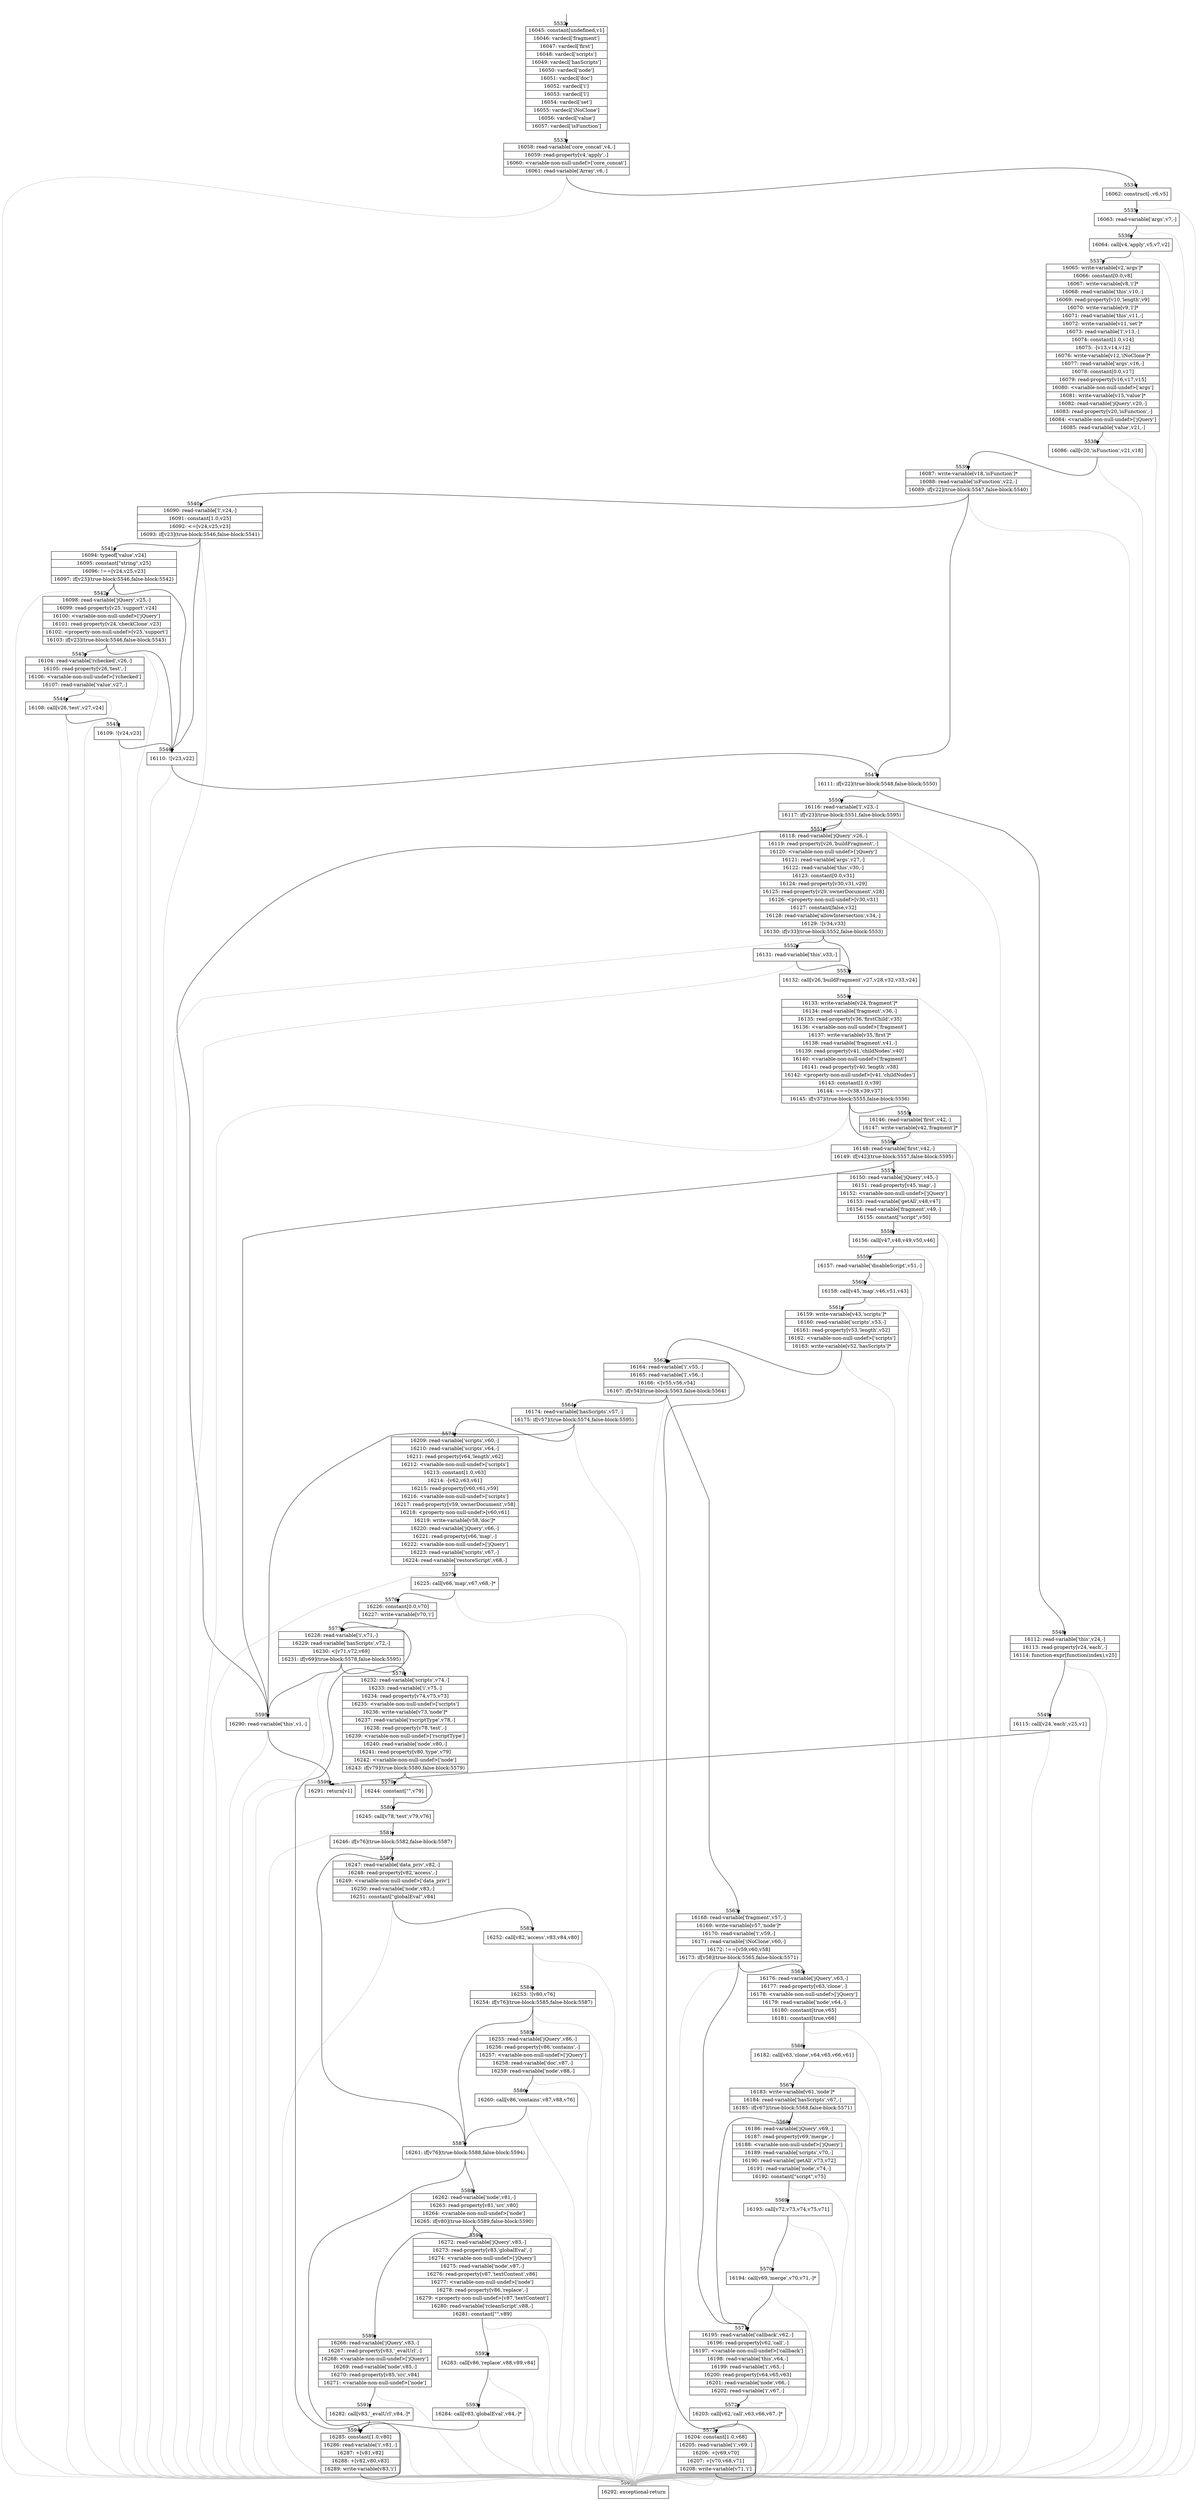 digraph {
rankdir="TD"
BB_entry367[shape=none,label=""];
BB_entry367 -> BB5532 [tailport=s, headport=n, headlabel="    5532"]
BB5532 [shape=record label="{16045: constant[undefined,v1]|16046: vardecl['fragment']|16047: vardecl['first']|16048: vardecl['scripts']|16049: vardecl['hasScripts']|16050: vardecl['node']|16051: vardecl['doc']|16052: vardecl['i']|16053: vardecl['l']|16054: vardecl['set']|16055: vardecl['iNoClone']|16056: vardecl['value']|16057: vardecl['isFunction']}" ] 
BB5532 -> BB5533 [tailport=s, headport=n, headlabel="      5533"]
BB5533 [shape=record label="{16058: read-variable['core_concat',v4,-]|16059: read-property[v4,'apply',-]|16060: \<variable-non-null-undef\>['core_concat']|16061: read-variable['Array',v6,-]}" ] 
BB5533 -> BB5534 [tailport=s, headport=n, headlabel="      5534"]
BB5533 -> BB5597 [tailport=s, headport=n, color=gray, headlabel="      5597"]
BB5534 [shape=record label="{16062: construct[-,v6,v5]}" ] 
BB5534 -> BB5535 [tailport=s, headport=n, headlabel="      5535"]
BB5534 -> BB5597 [tailport=s, headport=n, color=gray]
BB5535 [shape=record label="{16063: read-variable['args',v7,-]}" ] 
BB5535 -> BB5536 [tailport=s, headport=n, headlabel="      5536"]
BB5535 -> BB5597 [tailport=s, headport=n, color=gray]
BB5536 [shape=record label="{16064: call[v4,'apply',v5,v7,v2]}" ] 
BB5536 -> BB5537 [tailport=s, headport=n, headlabel="      5537"]
BB5536 -> BB5597 [tailport=s, headport=n, color=gray]
BB5537 [shape=record label="{16065: write-variable[v2,'args']*|16066: constant[0.0,v8]|16067: write-variable[v8,'i']*|16068: read-variable['this',v10,-]|16069: read-property[v10,'length',v9]|16070: write-variable[v9,'l']*|16071: read-variable['this',v11,-]|16072: write-variable[v11,'set']*|16073: read-variable['l',v13,-]|16074: constant[1.0,v14]|16075: -[v13,v14,v12]|16076: write-variable[v12,'iNoClone']*|16077: read-variable['args',v16,-]|16078: constant[0.0,v17]|16079: read-property[v16,v17,v15]|16080: \<variable-non-null-undef\>['args']|16081: write-variable[v15,'value']*|16082: read-variable['jQuery',v20,-]|16083: read-property[v20,'isFunction',-]|16084: \<variable-non-null-undef\>['jQuery']|16085: read-variable['value',v21,-]}" ] 
BB5537 -> BB5538 [tailport=s, headport=n, headlabel="      5538"]
BB5537 -> BB5597 [tailport=s, headport=n, color=gray]
BB5538 [shape=record label="{16086: call[v20,'isFunction',v21,v18]}" ] 
BB5538 -> BB5539 [tailport=s, headport=n, headlabel="      5539"]
BB5538 -> BB5597 [tailport=s, headport=n, color=gray]
BB5539 [shape=record label="{16087: write-variable[v18,'isFunction']*|16088: read-variable['isFunction',v22,-]|16089: if[v22](true-block:5547,false-block:5540)}" ] 
BB5539 -> BB5547 [tailport=s, headport=n, headlabel="      5547"]
BB5539 -> BB5540 [tailport=s, headport=n, headlabel="      5540"]
BB5539 -> BB5597 [tailport=s, headport=n, color=gray]
BB5540 [shape=record label="{16090: read-variable['l',v24,-]|16091: constant[1.0,v25]|16092: \<=[v24,v25,v23]|16093: if[v23](true-block:5546,false-block:5541)}" ] 
BB5540 -> BB5546 [tailport=s, headport=n, headlabel="      5546"]
BB5540 -> BB5541 [tailport=s, headport=n, headlabel="      5541"]
BB5540 -> BB5597 [tailport=s, headport=n, color=gray]
BB5541 [shape=record label="{16094: typeof['value',v24]|16095: constant[\"string\",v25]|16096: !==[v24,v25,v23]|16097: if[v23](true-block:5546,false-block:5542)}" ] 
BB5541 -> BB5546 [tailport=s, headport=n]
BB5541 -> BB5542 [tailport=s, headport=n, headlabel="      5542"]
BB5541 -> BB5597 [tailport=s, headport=n, color=gray]
BB5542 [shape=record label="{16098: read-variable['jQuery',v25,-]|16099: read-property[v25,'support',v24]|16100: \<variable-non-null-undef\>['jQuery']|16101: read-property[v24,'checkClone',v23]|16102: \<property-non-null-undef\>[v25,'support']|16103: if[v23](true-block:5546,false-block:5543)}" ] 
BB5542 -> BB5546 [tailport=s, headport=n]
BB5542 -> BB5543 [tailport=s, headport=n, headlabel="      5543"]
BB5542 -> BB5597 [tailport=s, headport=n, color=gray]
BB5543 [shape=record label="{16104: read-variable['rchecked',v26,-]|16105: read-property[v26,'test',-]|16106: \<variable-non-null-undef\>['rchecked']|16107: read-variable['value',v27,-]}" ] 
BB5543 -> BB5544 [tailport=s, headport=n, headlabel="      5544"]
BB5543 -> BB5597 [tailport=s, headport=n, color=gray]
BB5544 [shape=record label="{16108: call[v26,'test',v27,v24]}" ] 
BB5544 -> BB5545 [tailport=s, headport=n, headlabel="      5545"]
BB5544 -> BB5597 [tailport=s, headport=n, color=gray]
BB5545 [shape=record label="{16109: ![v24,v23]}" ] 
BB5545 -> BB5546 [tailport=s, headport=n]
BB5545 -> BB5597 [tailport=s, headport=n, color=gray]
BB5546 [shape=record label="{16110: ![v23,v22]}" ] 
BB5546 -> BB5547 [tailport=s, headport=n]
BB5546 -> BB5597 [tailport=s, headport=n, color=gray]
BB5547 [shape=record label="{16111: if[v22](true-block:5548,false-block:5550)}" ] 
BB5547 -> BB5548 [tailport=s, headport=n, headlabel="      5548"]
BB5547 -> BB5550 [tailport=s, headport=n, headlabel="      5550"]
BB5548 [shape=record label="{16112: read-variable['this',v24,-]|16113: read-property[v24,'each',-]|16114: function-expr[function(index),v25]}" ] 
BB5548 -> BB5549 [tailport=s, headport=n, headlabel="      5549"]
BB5548 -> BB5597 [tailport=s, headport=n, color=gray]
BB5549 [shape=record label="{16115: call[v24,'each',v25,v1]}" ] 
BB5549 -> BB5596 [tailport=s, headport=n, headlabel="      5596"]
BB5549 -> BB5597 [tailport=s, headport=n, color=gray]
BB5550 [shape=record label="{16116: read-variable['l',v23,-]|16117: if[v23](true-block:5551,false-block:5595)}" ] 
BB5550 -> BB5551 [tailport=s, headport=n, headlabel="      5551"]
BB5550 -> BB5595 [tailport=s, headport=n, headlabel="      5595"]
BB5550 -> BB5597 [tailport=s, headport=n, color=gray]
BB5551 [shape=record label="{16118: read-variable['jQuery',v26,-]|16119: read-property[v26,'buildFragment',-]|16120: \<variable-non-null-undef\>['jQuery']|16121: read-variable['args',v27,-]|16122: read-variable['this',v30,-]|16123: constant[0.0,v31]|16124: read-property[v30,v31,v29]|16125: read-property[v29,'ownerDocument',v28]|16126: \<property-non-null-undef\>[v30,v31]|16127: constant[false,v32]|16128: read-variable['allowIntersection',v34,-]|16129: ![v34,v33]|16130: if[v33](true-block:5552,false-block:5553)}" ] 
BB5551 -> BB5553 [tailport=s, headport=n, headlabel="      5553"]
BB5551 -> BB5552 [tailport=s, headport=n, headlabel="      5552"]
BB5551 -> BB5597 [tailport=s, headport=n, color=gray]
BB5552 [shape=record label="{16131: read-variable['this',v33,-]}" ] 
BB5552 -> BB5553 [tailport=s, headport=n]
BB5552 -> BB5597 [tailport=s, headport=n, color=gray]
BB5553 [shape=record label="{16132: call[v26,'buildFragment',v27,v28,v32,v33,v24]}" ] 
BB5553 -> BB5554 [tailport=s, headport=n, headlabel="      5554"]
BB5553 -> BB5597 [tailport=s, headport=n, color=gray]
BB5554 [shape=record label="{16133: write-variable[v24,'fragment']*|16134: read-variable['fragment',v36,-]|16135: read-property[v36,'firstChild',v35]|16136: \<variable-non-null-undef\>['fragment']|16137: write-variable[v35,'first']*|16138: read-variable['fragment',v41,-]|16139: read-property[v41,'childNodes',v40]|16140: \<variable-non-null-undef\>['fragment']|16141: read-property[v40,'length',v38]|16142: \<property-non-null-undef\>[v41,'childNodes']|16143: constant[1.0,v39]|16144: ===[v38,v39,v37]|16145: if[v37](true-block:5555,false-block:5556)}" ] 
BB5554 -> BB5555 [tailport=s, headport=n, headlabel="      5555"]
BB5554 -> BB5556 [tailport=s, headport=n, headlabel="      5556"]
BB5554 -> BB5597 [tailport=s, headport=n, color=gray]
BB5555 [shape=record label="{16146: read-variable['first',v42,-]|16147: write-variable[v42,'fragment']*}" ] 
BB5555 -> BB5556 [tailport=s, headport=n]
BB5555 -> BB5597 [tailport=s, headport=n, color=gray]
BB5556 [shape=record label="{16148: read-variable['first',v42,-]|16149: if[v42](true-block:5557,false-block:5595)}" ] 
BB5556 -> BB5557 [tailport=s, headport=n, headlabel="      5557"]
BB5556 -> BB5595 [tailport=s, headport=n]
BB5556 -> BB5597 [tailport=s, headport=n, color=gray]
BB5557 [shape=record label="{16150: read-variable['jQuery',v45,-]|16151: read-property[v45,'map',-]|16152: \<variable-non-null-undef\>['jQuery']|16153: read-variable['getAll',v48,v47]|16154: read-variable['fragment',v49,-]|16155: constant[\"script\",v50]}" ] 
BB5557 -> BB5558 [tailport=s, headport=n, headlabel="      5558"]
BB5557 -> BB5597 [tailport=s, headport=n, color=gray]
BB5558 [shape=record label="{16156: call[v47,v48,v49,v50,v46]}" ] 
BB5558 -> BB5559 [tailport=s, headport=n, headlabel="      5559"]
BB5558 -> BB5597 [tailport=s, headport=n, color=gray]
BB5559 [shape=record label="{16157: read-variable['disableScript',v51,-]}" ] 
BB5559 -> BB5560 [tailport=s, headport=n, headlabel="      5560"]
BB5559 -> BB5597 [tailport=s, headport=n, color=gray]
BB5560 [shape=record label="{16158: call[v45,'map',v46,v51,v43]}" ] 
BB5560 -> BB5561 [tailport=s, headport=n, headlabel="      5561"]
BB5560 -> BB5597 [tailport=s, headport=n, color=gray]
BB5561 [shape=record label="{16159: write-variable[v43,'scripts']*|16160: read-variable['scripts',v53,-]|16161: read-property[v53,'length',v52]|16162: \<variable-non-null-undef\>['scripts']|16163: write-variable[v52,'hasScripts']*}" ] 
BB5561 -> BB5562 [tailport=s, headport=n, headlabel="      5562"]
BB5561 -> BB5597 [tailport=s, headport=n, color=gray]
BB5562 [shape=record label="{16164: read-variable['i',v55,-]|16165: read-variable['l',v56,-]|16166: \<[v55,v56,v54]|16167: if[v54](true-block:5563,false-block:5564)}" ] 
BB5562 -> BB5563 [tailport=s, headport=n, headlabel="      5563"]
BB5562 -> BB5564 [tailport=s, headport=n, headlabel="      5564"]
BB5562 -> BB5597 [tailport=s, headport=n, color=gray]
BB5563 [shape=record label="{16168: read-variable['fragment',v57,-]|16169: write-variable[v57,'node']*|16170: read-variable['i',v59,-]|16171: read-variable['iNoClone',v60,-]|16172: !==[v59,v60,v58]|16173: if[v58](true-block:5565,false-block:5571)}" ] 
BB5563 -> BB5565 [tailport=s, headport=n, headlabel="      5565"]
BB5563 -> BB5571 [tailport=s, headport=n, headlabel="      5571"]
BB5563 -> BB5597 [tailport=s, headport=n, color=gray]
BB5564 [shape=record label="{16174: read-variable['hasScripts',v57,-]|16175: if[v57](true-block:5574,false-block:5595)}" ] 
BB5564 -> BB5574 [tailport=s, headport=n, headlabel="      5574"]
BB5564 -> BB5595 [tailport=s, headport=n]
BB5564 -> BB5597 [tailport=s, headport=n, color=gray]
BB5565 [shape=record label="{16176: read-variable['jQuery',v63,-]|16177: read-property[v63,'clone',-]|16178: \<variable-non-null-undef\>['jQuery']|16179: read-variable['node',v64,-]|16180: constant[true,v65]|16181: constant[true,v66]}" ] 
BB5565 -> BB5566 [tailport=s, headport=n, headlabel="      5566"]
BB5565 -> BB5597 [tailport=s, headport=n, color=gray]
BB5566 [shape=record label="{16182: call[v63,'clone',v64,v65,v66,v61]}" ] 
BB5566 -> BB5567 [tailport=s, headport=n, headlabel="      5567"]
BB5566 -> BB5597 [tailport=s, headport=n, color=gray]
BB5567 [shape=record label="{16183: write-variable[v61,'node']*|16184: read-variable['hasScripts',v67,-]|16185: if[v67](true-block:5568,false-block:5571)}" ] 
BB5567 -> BB5568 [tailport=s, headport=n, headlabel="      5568"]
BB5567 -> BB5571 [tailport=s, headport=n]
BB5567 -> BB5597 [tailport=s, headport=n, color=gray]
BB5568 [shape=record label="{16186: read-variable['jQuery',v69,-]|16187: read-property[v69,'merge',-]|16188: \<variable-non-null-undef\>['jQuery']|16189: read-variable['scripts',v70,-]|16190: read-variable['getAll',v73,v72]|16191: read-variable['node',v74,-]|16192: constant[\"script\",v75]}" ] 
BB5568 -> BB5569 [tailport=s, headport=n, headlabel="      5569"]
BB5568 -> BB5597 [tailport=s, headport=n, color=gray]
BB5569 [shape=record label="{16193: call[v72,v73,v74,v75,v71]}" ] 
BB5569 -> BB5570 [tailport=s, headport=n, headlabel="      5570"]
BB5569 -> BB5597 [tailport=s, headport=n, color=gray]
BB5570 [shape=record label="{16194: call[v69,'merge',v70,v71,-]*}" ] 
BB5570 -> BB5571 [tailport=s, headport=n]
BB5570 -> BB5597 [tailport=s, headport=n, color=gray]
BB5571 [shape=record label="{16195: read-variable['callback',v62,-]|16196: read-property[v62,'call',-]|16197: \<variable-non-null-undef\>['callback']|16198: read-variable['this',v64,-]|16199: read-variable['i',v65,-]|16200: read-property[v64,v65,v63]|16201: read-variable['node',v66,-]|16202: read-variable['i',v67,-]}" ] 
BB5571 -> BB5572 [tailport=s, headport=n, headlabel="      5572"]
BB5571 -> BB5597 [tailport=s, headport=n, color=gray]
BB5572 [shape=record label="{16203: call[v62,'call',v63,v66,v67,-]*}" ] 
BB5572 -> BB5573 [tailport=s, headport=n, headlabel="      5573"]
BB5572 -> BB5597 [tailport=s, headport=n, color=gray]
BB5573 [shape=record label="{16204: constant[1.0,v68]|16205: read-variable['i',v69,-]|16206: +[v69,v70]|16207: +[v70,v68,v71]|16208: write-variable[v71,'i']}" ] 
BB5573 -> BB5562 [tailport=s, headport=n]
BB5573 -> BB5597 [tailport=s, headport=n, color=gray]
BB5574 [shape=record label="{16209: read-variable['scripts',v60,-]|16210: read-variable['scripts',v64,-]|16211: read-property[v64,'length',v62]|16212: \<variable-non-null-undef\>['scripts']|16213: constant[1.0,v63]|16214: -[v62,v63,v61]|16215: read-property[v60,v61,v59]|16216: \<variable-non-null-undef\>['scripts']|16217: read-property[v59,'ownerDocument',v58]|16218: \<property-non-null-undef\>[v60,v61]|16219: write-variable[v58,'doc']*|16220: read-variable['jQuery',v66,-]|16221: read-property[v66,'map',-]|16222: \<variable-non-null-undef\>['jQuery']|16223: read-variable['scripts',v67,-]|16224: read-variable['restoreScript',v68,-]}" ] 
BB5574 -> BB5575 [tailport=s, headport=n, headlabel="      5575"]
BB5574 -> BB5597 [tailport=s, headport=n, color=gray]
BB5575 [shape=record label="{16225: call[v66,'map',v67,v68,-]*}" ] 
BB5575 -> BB5576 [tailport=s, headport=n, headlabel="      5576"]
BB5575 -> BB5597 [tailport=s, headport=n, color=gray]
BB5576 [shape=record label="{16226: constant[0.0,v70]|16227: write-variable[v70,'i']}" ] 
BB5576 -> BB5577 [tailport=s, headport=n, headlabel="      5577"]
BB5577 [shape=record label="{16228: read-variable['i',v71,-]|16229: read-variable['hasScripts',v72,-]|16230: \<[v71,v72,v69]|16231: if[v69](true-block:5578,false-block:5595)}" ] 
BB5577 -> BB5578 [tailport=s, headport=n, headlabel="      5578"]
BB5577 -> BB5595 [tailport=s, headport=n]
BB5577 -> BB5597 [tailport=s, headport=n, color=gray]
BB5578 [shape=record label="{16232: read-variable['scripts',v74,-]|16233: read-variable['i',v75,-]|16234: read-property[v74,v75,v73]|16235: \<variable-non-null-undef\>['scripts']|16236: write-variable[v73,'node']*|16237: read-variable['rscriptType',v78,-]|16238: read-property[v78,'test',-]|16239: \<variable-non-null-undef\>['rscriptType']|16240: read-variable['node',v80,-]|16241: read-property[v80,'type',v79]|16242: \<variable-non-null-undef\>['node']|16243: if[v79](true-block:5580,false-block:5579)}" ] 
BB5578 -> BB5580 [tailport=s, headport=n, headlabel="      5580"]
BB5578 -> BB5579 [tailport=s, headport=n, headlabel="      5579"]
BB5578 -> BB5597 [tailport=s, headport=n, color=gray]
BB5579 [shape=record label="{16244: constant[\"\",v79]}" ] 
BB5579 -> BB5580 [tailport=s, headport=n]
BB5580 [shape=record label="{16245: call[v78,'test',v79,v76]}" ] 
BB5580 -> BB5581 [tailport=s, headport=n, headlabel="      5581"]
BB5580 -> BB5597 [tailport=s, headport=n, color=gray]
BB5581 [shape=record label="{16246: if[v76](true-block:5582,false-block:5587)}" ] 
BB5581 -> BB5587 [tailport=s, headport=n, headlabel="      5587"]
BB5581 -> BB5582 [tailport=s, headport=n, headlabel="      5582"]
BB5582 [shape=record label="{16247: read-variable['data_priv',v82,-]|16248: read-property[v82,'access',-]|16249: \<variable-non-null-undef\>['data_priv']|16250: read-variable['node',v83,-]|16251: constant[\"globalEval\",v84]}" ] 
BB5582 -> BB5583 [tailport=s, headport=n, headlabel="      5583"]
BB5582 -> BB5597 [tailport=s, headport=n, color=gray]
BB5583 [shape=record label="{16252: call[v82,'access',v83,v84,v80]}" ] 
BB5583 -> BB5584 [tailport=s, headport=n, headlabel="      5584"]
BB5583 -> BB5597 [tailport=s, headport=n, color=gray]
BB5584 [shape=record label="{16253: ![v80,v76]|16254: if[v76](true-block:5585,false-block:5587)}" ] 
BB5584 -> BB5587 [tailport=s, headport=n]
BB5584 -> BB5585 [tailport=s, headport=n, headlabel="      5585"]
BB5584 -> BB5597 [tailport=s, headport=n, color=gray]
BB5585 [shape=record label="{16255: read-variable['jQuery',v86,-]|16256: read-property[v86,'contains',-]|16257: \<variable-non-null-undef\>['jQuery']|16258: read-variable['doc',v87,-]|16259: read-variable['node',v88,-]}" ] 
BB5585 -> BB5586 [tailport=s, headport=n, headlabel="      5586"]
BB5585 -> BB5597 [tailport=s, headport=n, color=gray]
BB5586 [shape=record label="{16260: call[v86,'contains',v87,v88,v76]}" ] 
BB5586 -> BB5587 [tailport=s, headport=n]
BB5586 -> BB5597 [tailport=s, headport=n, color=gray]
BB5587 [shape=record label="{16261: if[v76](true-block:5588,false-block:5594)}" ] 
BB5587 -> BB5588 [tailport=s, headport=n, headlabel="      5588"]
BB5587 -> BB5594 [tailport=s, headport=n, headlabel="      5594"]
BB5588 [shape=record label="{16262: read-variable['node',v81,-]|16263: read-property[v81,'src',v80]|16264: \<variable-non-null-undef\>['node']|16265: if[v80](true-block:5589,false-block:5590)}" ] 
BB5588 -> BB5589 [tailport=s, headport=n, headlabel="      5589"]
BB5588 -> BB5590 [tailport=s, headport=n, headlabel="      5590"]
BB5588 -> BB5597 [tailport=s, headport=n, color=gray]
BB5589 [shape=record label="{16266: read-variable['jQuery',v83,-]|16267: read-property[v83,'_evalUrl',-]|16268: \<variable-non-null-undef\>['jQuery']|16269: read-variable['node',v85,-]|16270: read-property[v85,'src',v84]|16271: \<variable-non-null-undef\>['node']}" ] 
BB5589 -> BB5591 [tailport=s, headport=n, headlabel="      5591"]
BB5589 -> BB5597 [tailport=s, headport=n, color=gray]
BB5590 [shape=record label="{16272: read-variable['jQuery',v83,-]|16273: read-property[v83,'globalEval',-]|16274: \<variable-non-null-undef\>['jQuery']|16275: read-variable['node',v87,-]|16276: read-property[v87,'textContent',v86]|16277: \<variable-non-null-undef\>['node']|16278: read-property[v86,'replace',-]|16279: \<property-non-null-undef\>[v87,'textContent']|16280: read-variable['rcleanScript',v88,-]|16281: constant[\"\",v89]}" ] 
BB5590 -> BB5592 [tailport=s, headport=n, headlabel="      5592"]
BB5590 -> BB5597 [tailport=s, headport=n, color=gray]
BB5591 [shape=record label="{16282: call[v83,'_evalUrl',v84,-]*}" ] 
BB5591 -> BB5594 [tailport=s, headport=n]
BB5591 -> BB5597 [tailport=s, headport=n, color=gray]
BB5592 [shape=record label="{16283: call[v86,'replace',v88,v89,v84]}" ] 
BB5592 -> BB5593 [tailport=s, headport=n, headlabel="      5593"]
BB5592 -> BB5597 [tailport=s, headport=n, color=gray]
BB5593 [shape=record label="{16284: call[v83,'globalEval',v84,-]*}" ] 
BB5593 -> BB5594 [tailport=s, headport=n]
BB5593 -> BB5597 [tailport=s, headport=n, color=gray]
BB5594 [shape=record label="{16285: constant[1.0,v80]|16286: read-variable['i',v81,-]|16287: +[v81,v82]|16288: +[v82,v80,v83]|16289: write-variable[v83,'i']}" ] 
BB5594 -> BB5577 [tailport=s, headport=n]
BB5594 -> BB5597 [tailport=s, headport=n, color=gray]
BB5595 [shape=record label="{16290: read-variable['this',v1,-]}" ] 
BB5595 -> BB5596 [tailport=s, headport=n]
BB5595 -> BB5597 [tailport=s, headport=n, color=gray]
BB5596 [shape=record label="{16291: return[v1]}" ] 
BB5597 [shape=record label="{16292: exceptional-return}" ] 
}
